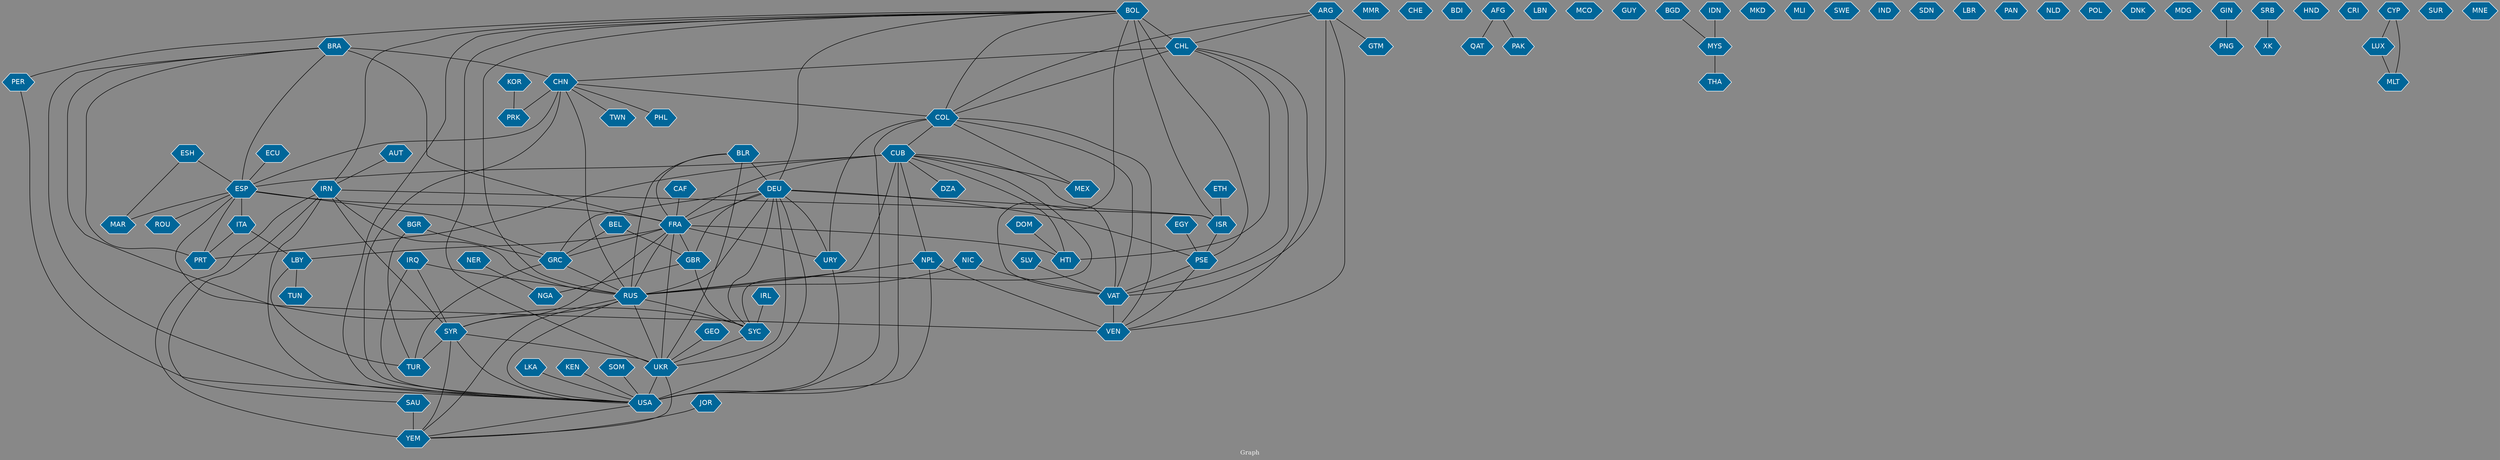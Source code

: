 // Countries together in item graph
graph {
	graph [bgcolor="#888888" fontcolor=white fontsize=12 label="Graph" outputorder=edgesfirst overlap=prism]
	node [color=white fillcolor="#006699" fontcolor=white fontname=Helvetica shape=hexagon style=filled]
	edge [arrowhead=open color=black fontcolor=white fontname=Courier fontsize=12]
		ITA [label=ITA]
		CUB [label=CUB]
		USA [label=USA]
		VEN [label=VEN]
		PSE [label=PSE]
		CHL [label=CHL]
		RUS [label=RUS]
		GRC [label=GRC]
		FRA [label=FRA]
		ESP [label=ESP]
		GBR [label=GBR]
		MMR [label=MMR]
		UKR [label=UKR]
		COL [label=COL]
		CHE [label=CHE]
		IRN [label=IRN]
		SYR [label=SYR]
		URY [label=URY]
		BRA [label=BRA]
		CHN [label=CHN]
		BDI [label=BDI]
		QAT [label=QAT]
		VAT [label=VAT]
		IRQ [label=IRQ]
		NPL [label=NPL]
		AUT [label=AUT]
		HTI [label=HTI]
		NIC [label=NIC]
		BOL [label=BOL]
		LBN [label=LBN]
		MCO [label=MCO]
		TWN [label=TWN]
		DEU [label=DEU]
		PER [label=PER]
		GUY [label=GUY]
		IRL [label=IRL]
		TUN [label=TUN]
		MEX [label=MEX]
		ISR [label=ISR]
		BGD [label=BGD]
		YEM [label=YEM]
		KOR [label=KOR]
		SAU [label=SAU]
		PRT [label=PRT]
		SYC [label=SYC]
		ETH [label=ETH]
		DOM [label=DOM]
		NGA [label=NGA]
		DZA [label=DZA]
		PRK [label=PRK]
		ECU [label=ECU]
		MKD [label=MKD]
		MAR [label=MAR]
		ARG [label=ARG]
		LBY [label=LBY]
		MLI [label=MLI]
		TUR [label=TUR]
		SLV [label=SLV]
		PAK [label=PAK]
		GEO [label=GEO]
		SWE [label=SWE]
		IDN [label=IDN]
		IND [label=IND]
		SDN [label=SDN]
		EGY [label=EGY]
		PHL [label=PHL]
		GTM [label=GTM]
		BEL [label=BEL]
		MYS [label=MYS]
		AFG [label=AFG]
		LKA [label=LKA]
		LBR [label=LBR]
		BLR [label=BLR]
		ROU [label=ROU]
		BGR [label=BGR]
		THA [label=THA]
		PAN [label=PAN]
		NLD [label=NLD]
		JOR [label=JOR]
		POL [label=POL]
		NER [label=NER]
		DNK [label=DNK]
		MDG [label=MDG]
		GIN [label=GIN]
		PNG [label=PNG]
		CAF [label=CAF]
		KEN [label=KEN]
		SRB [label=SRB]
		XK [label=XK]
		HND [label=HND]
		CRI [label=CRI]
		LUX [label=LUX]
		CYP [label=CYP]
		MLT [label=MLT]
		SUR [label=SUR]
		SOM [label=SOM]
		MNE [label=MNE]
		ESH [label=ESH]
			COL -- MEX [weight=1]
			COL -- VAT [weight=2]
			CUB -- MEX [weight=2]
			CAF -- FRA [weight=1]
			ESP -- PRT [weight=1]
			CHL -- COL [weight=1]
			SAU -- YEM [weight=7]
			BRA -- ESP [weight=2]
			NIC -- RUS [weight=1]
			IDN -- MYS [weight=2]
			URY -- USA [weight=2]
			LUX -- MLT [weight=1]
			DEU -- PSE [weight=2]
			SYR -- TUR [weight=3]
			ESH -- MAR [weight=1]
			DEU -- GBR [weight=1]
			ESP -- ROU [weight=1]
			BRA -- USA [weight=2]
			BOL -- DEU [weight=1]
			ARG -- VAT [weight=1]
			PSE -- VAT [weight=4]
			BEL -- GRC [weight=1]
			IRL -- SYC [weight=2]
			IRN -- ISR [weight=1]
			CHN -- PRK [weight=1]
			USA -- YEM [weight=2]
			DOM -- HTI [weight=1]
			NPL -- RUS [weight=1]
			AUT -- IRN [weight=1]
			CHN -- ESP [weight=2]
			LBY -- TUR [weight=1]
			IRN -- SYR [weight=2]
			ARG -- VEN [weight=1]
			CUB -- RUS [weight=3]
			MYS -- THA [weight=1]
			PSE -- VEN [weight=1]
			KOR -- PRK [weight=5]
			DEU -- RUS [weight=5]
			COL -- CUB [weight=4]
			GBR -- SYC [weight=3]
			BOL -- COL [weight=1]
			GRC -- TUR [weight=1]
			BLR -- FRA [weight=1]
			EGY -- PSE [weight=1]
			CHN -- COL [weight=1]
			BGD -- MYS [weight=1]
			SLV -- VAT [weight=1]
			COL -- URY [weight=1]
			BLR -- RUS [weight=1]
			FRA -- LBY [weight=1]
			ARG -- COL [weight=1]
			RUS -- SYC [weight=5]
			CHN -- TWN [weight=2]
			COL -- VEN [weight=1]
			FRA -- HTI [weight=2]
			IRQ -- RUS [weight=1]
			CUB -- HTI [weight=1]
			BLR -- UKR [weight=3]
			CHL -- CHN [weight=2]
			CYP -- MLT [weight=1]
			CUB -- NPL [weight=1]
			SYC -- UKR [weight=1]
			CUB -- VAT [weight=7]
			IRQ -- SYR [weight=6]
			DEU -- ISR [weight=4]
			DEU -- GRC [weight=6]
			DEU -- SYC [weight=1]
			UKR -- USA [weight=1]
			FRA -- GRC [weight=2]
			BOL -- VAT [weight=2]
			BEL -- GBR [weight=1]
			BRA -- PRT [weight=1]
			KEN -- USA [weight=1]
			CHL -- VAT [weight=1]
			LBY -- TUN [weight=1]
			BOL -- IRN [weight=1]
			BGR -- TUR [weight=1]
			GRC -- RUS [weight=1]
			IRN -- RUS [weight=2]
			DEU -- FRA [weight=9]
			CUB -- DZA [weight=5]
			ISR -- PSE [weight=7]
			FRA -- GBR [weight=1]
			CUB -- USA [weight=15]
			GIN -- PNG [weight=1]
			ESP -- FRA [weight=1]
			ESP -- ITA [weight=2]
			CHL -- VEN [weight=1]
			BOL -- ISR [weight=1]
			ARG -- CHL [weight=1]
			SYR -- UKR [weight=2]
			VAT -- VEN [weight=1]
			FRA -- SYR [weight=1]
			ESH -- ESP [weight=1]
			BOL -- UKR [weight=2]
			SRB -- XK [weight=1]
			ESP -- SYC [weight=2]
			CHN -- PHL [weight=1]
			SOM -- USA [weight=1]
			ETH -- ISR [weight=4]
			RUS -- UKR [weight=20]
			FRA -- RUS [weight=2]
			IRN -- USA [weight=1]
			GEO -- UKR [weight=1]
			CHN -- USA [weight=1]
			BOL -- PER [weight=1]
			IRN -- SAU [weight=1]
			CYP -- LUX [weight=1]
			NPL -- VEN [weight=3]
			BOL -- RUS [weight=1]
			CUB -- SYC [weight=1]
			UKR -- YEM [weight=1]
			ECU -- ESP [weight=1]
			LKA -- USA [weight=2]
			AFG -- QAT [weight=1]
			DEU -- URY [weight=2]
			NIC -- VAT [weight=1]
			JOR -- YEM [weight=1]
			FRA -- URY [weight=1]
			ESP -- GRC [weight=1]
			SYR -- USA [weight=1]
			DEU -- UKR [weight=5]
			BRA -- FRA [weight=1]
			CUB -- FRA [weight=8]
			RUS -- SYR [weight=4]
			ITA -- LBY [weight=1]
			BGR -- GRC [weight=1]
			ARG -- GTM [weight=1]
			IRQ -- USA [weight=2]
			SYR -- YEM [weight=1]
			NER -- NGA [weight=1]
			IRN -- YEM [weight=2]
			BOL -- USA [weight=1]
			BLR -- DEU [weight=1]
			CHN -- RUS [weight=2]
			RUS -- USA [weight=4]
			DEU -- USA [weight=1]
			GBR -- NGA [weight=1]
			CUB -- PRT [weight=2]
			BOL -- PSE [weight=1]
			PER -- USA [weight=1]
			BRA -- VEN [weight=1]
			ITA -- PRT [weight=1]
			COL -- USA [weight=1]
			ESP -- MAR [weight=1]
			BOL -- CHL [weight=9]
			CHL -- HTI [weight=1]
			RUS -- YEM [weight=1]
			BRA -- CHN [weight=6]
			FRA -- UKR [weight=2]
			NPL -- USA [weight=2]
			AFG -- PAK [weight=1]
			CUB -- ESP [weight=1]
}